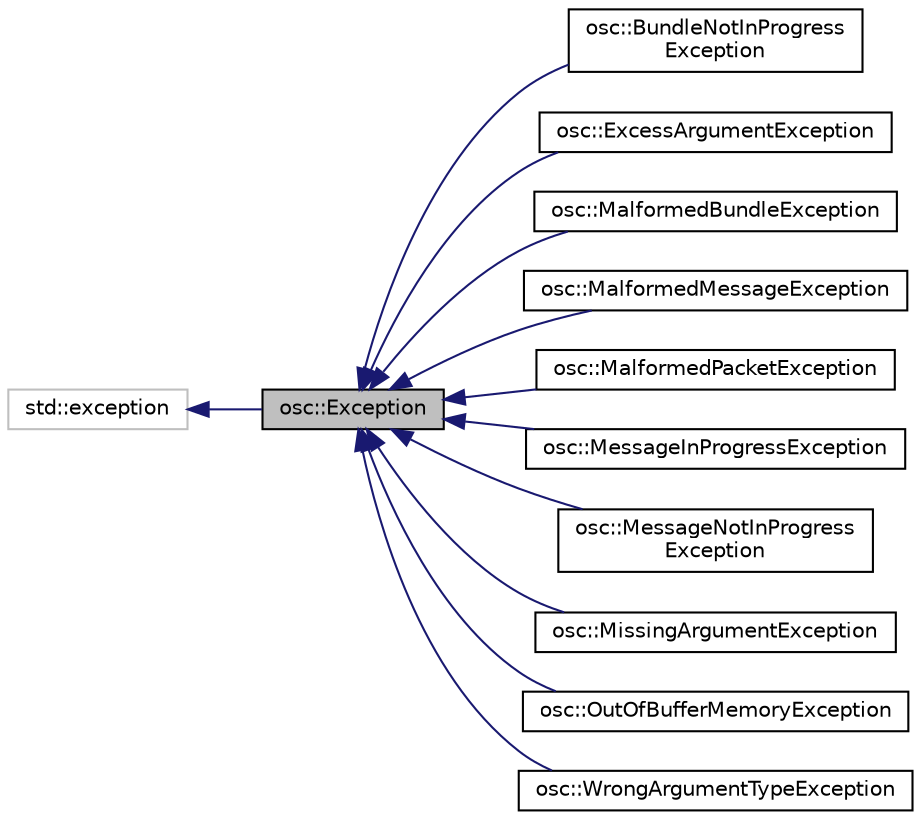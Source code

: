 digraph "osc::Exception"
{
 // LATEX_PDF_SIZE
  edge [fontname="Helvetica",fontsize="10",labelfontname="Helvetica",labelfontsize="10"];
  node [fontname="Helvetica",fontsize="10",shape=record];
  rankdir="LR";
  Node1 [label="osc::Exception",height=0.2,width=0.4,color="black", fillcolor="grey75", style="filled", fontcolor="black",tooltip=" "];
  Node2 -> Node1 [dir="back",color="midnightblue",fontsize="10",style="solid",fontname="Helvetica"];
  Node2 [label="std::exception",height=0.2,width=0.4,color="grey75", fillcolor="white", style="filled",tooltip=" "];
  Node1 -> Node3 [dir="back",color="midnightblue",fontsize="10",style="solid",fontname="Helvetica"];
  Node3 [label="osc::BundleNotInProgress\lException",height=0.2,width=0.4,color="black", fillcolor="white", style="filled",URL="$classosc_1_1BundleNotInProgressException.html",tooltip=" "];
  Node1 -> Node4 [dir="back",color="midnightblue",fontsize="10",style="solid",fontname="Helvetica"];
  Node4 [label="osc::ExcessArgumentException",height=0.2,width=0.4,color="black", fillcolor="white", style="filled",URL="$classosc_1_1ExcessArgumentException.html",tooltip=" "];
  Node1 -> Node5 [dir="back",color="midnightblue",fontsize="10",style="solid",fontname="Helvetica"];
  Node5 [label="osc::MalformedBundleException",height=0.2,width=0.4,color="black", fillcolor="white", style="filled",URL="$classosc_1_1MalformedBundleException.html",tooltip=" "];
  Node1 -> Node6 [dir="back",color="midnightblue",fontsize="10",style="solid",fontname="Helvetica"];
  Node6 [label="osc::MalformedMessageException",height=0.2,width=0.4,color="black", fillcolor="white", style="filled",URL="$classosc_1_1MalformedMessageException.html",tooltip=" "];
  Node1 -> Node7 [dir="back",color="midnightblue",fontsize="10",style="solid",fontname="Helvetica"];
  Node7 [label="osc::MalformedPacketException",height=0.2,width=0.4,color="black", fillcolor="white", style="filled",URL="$classosc_1_1MalformedPacketException.html",tooltip=" "];
  Node1 -> Node8 [dir="back",color="midnightblue",fontsize="10",style="solid",fontname="Helvetica"];
  Node8 [label="osc::MessageInProgressException",height=0.2,width=0.4,color="black", fillcolor="white", style="filled",URL="$classosc_1_1MessageInProgressException.html",tooltip=" "];
  Node1 -> Node9 [dir="back",color="midnightblue",fontsize="10",style="solid",fontname="Helvetica"];
  Node9 [label="osc::MessageNotInProgress\lException",height=0.2,width=0.4,color="black", fillcolor="white", style="filled",URL="$classosc_1_1MessageNotInProgressException.html",tooltip=" "];
  Node1 -> Node10 [dir="back",color="midnightblue",fontsize="10",style="solid",fontname="Helvetica"];
  Node10 [label="osc::MissingArgumentException",height=0.2,width=0.4,color="black", fillcolor="white", style="filled",URL="$classosc_1_1MissingArgumentException.html",tooltip=" "];
  Node1 -> Node11 [dir="back",color="midnightblue",fontsize="10",style="solid",fontname="Helvetica"];
  Node11 [label="osc::OutOfBufferMemoryException",height=0.2,width=0.4,color="black", fillcolor="white", style="filled",URL="$classosc_1_1OutOfBufferMemoryException.html",tooltip=" "];
  Node1 -> Node12 [dir="back",color="midnightblue",fontsize="10",style="solid",fontname="Helvetica"];
  Node12 [label="osc::WrongArgumentTypeException",height=0.2,width=0.4,color="black", fillcolor="white", style="filled",URL="$classosc_1_1WrongArgumentTypeException.html",tooltip=" "];
}
